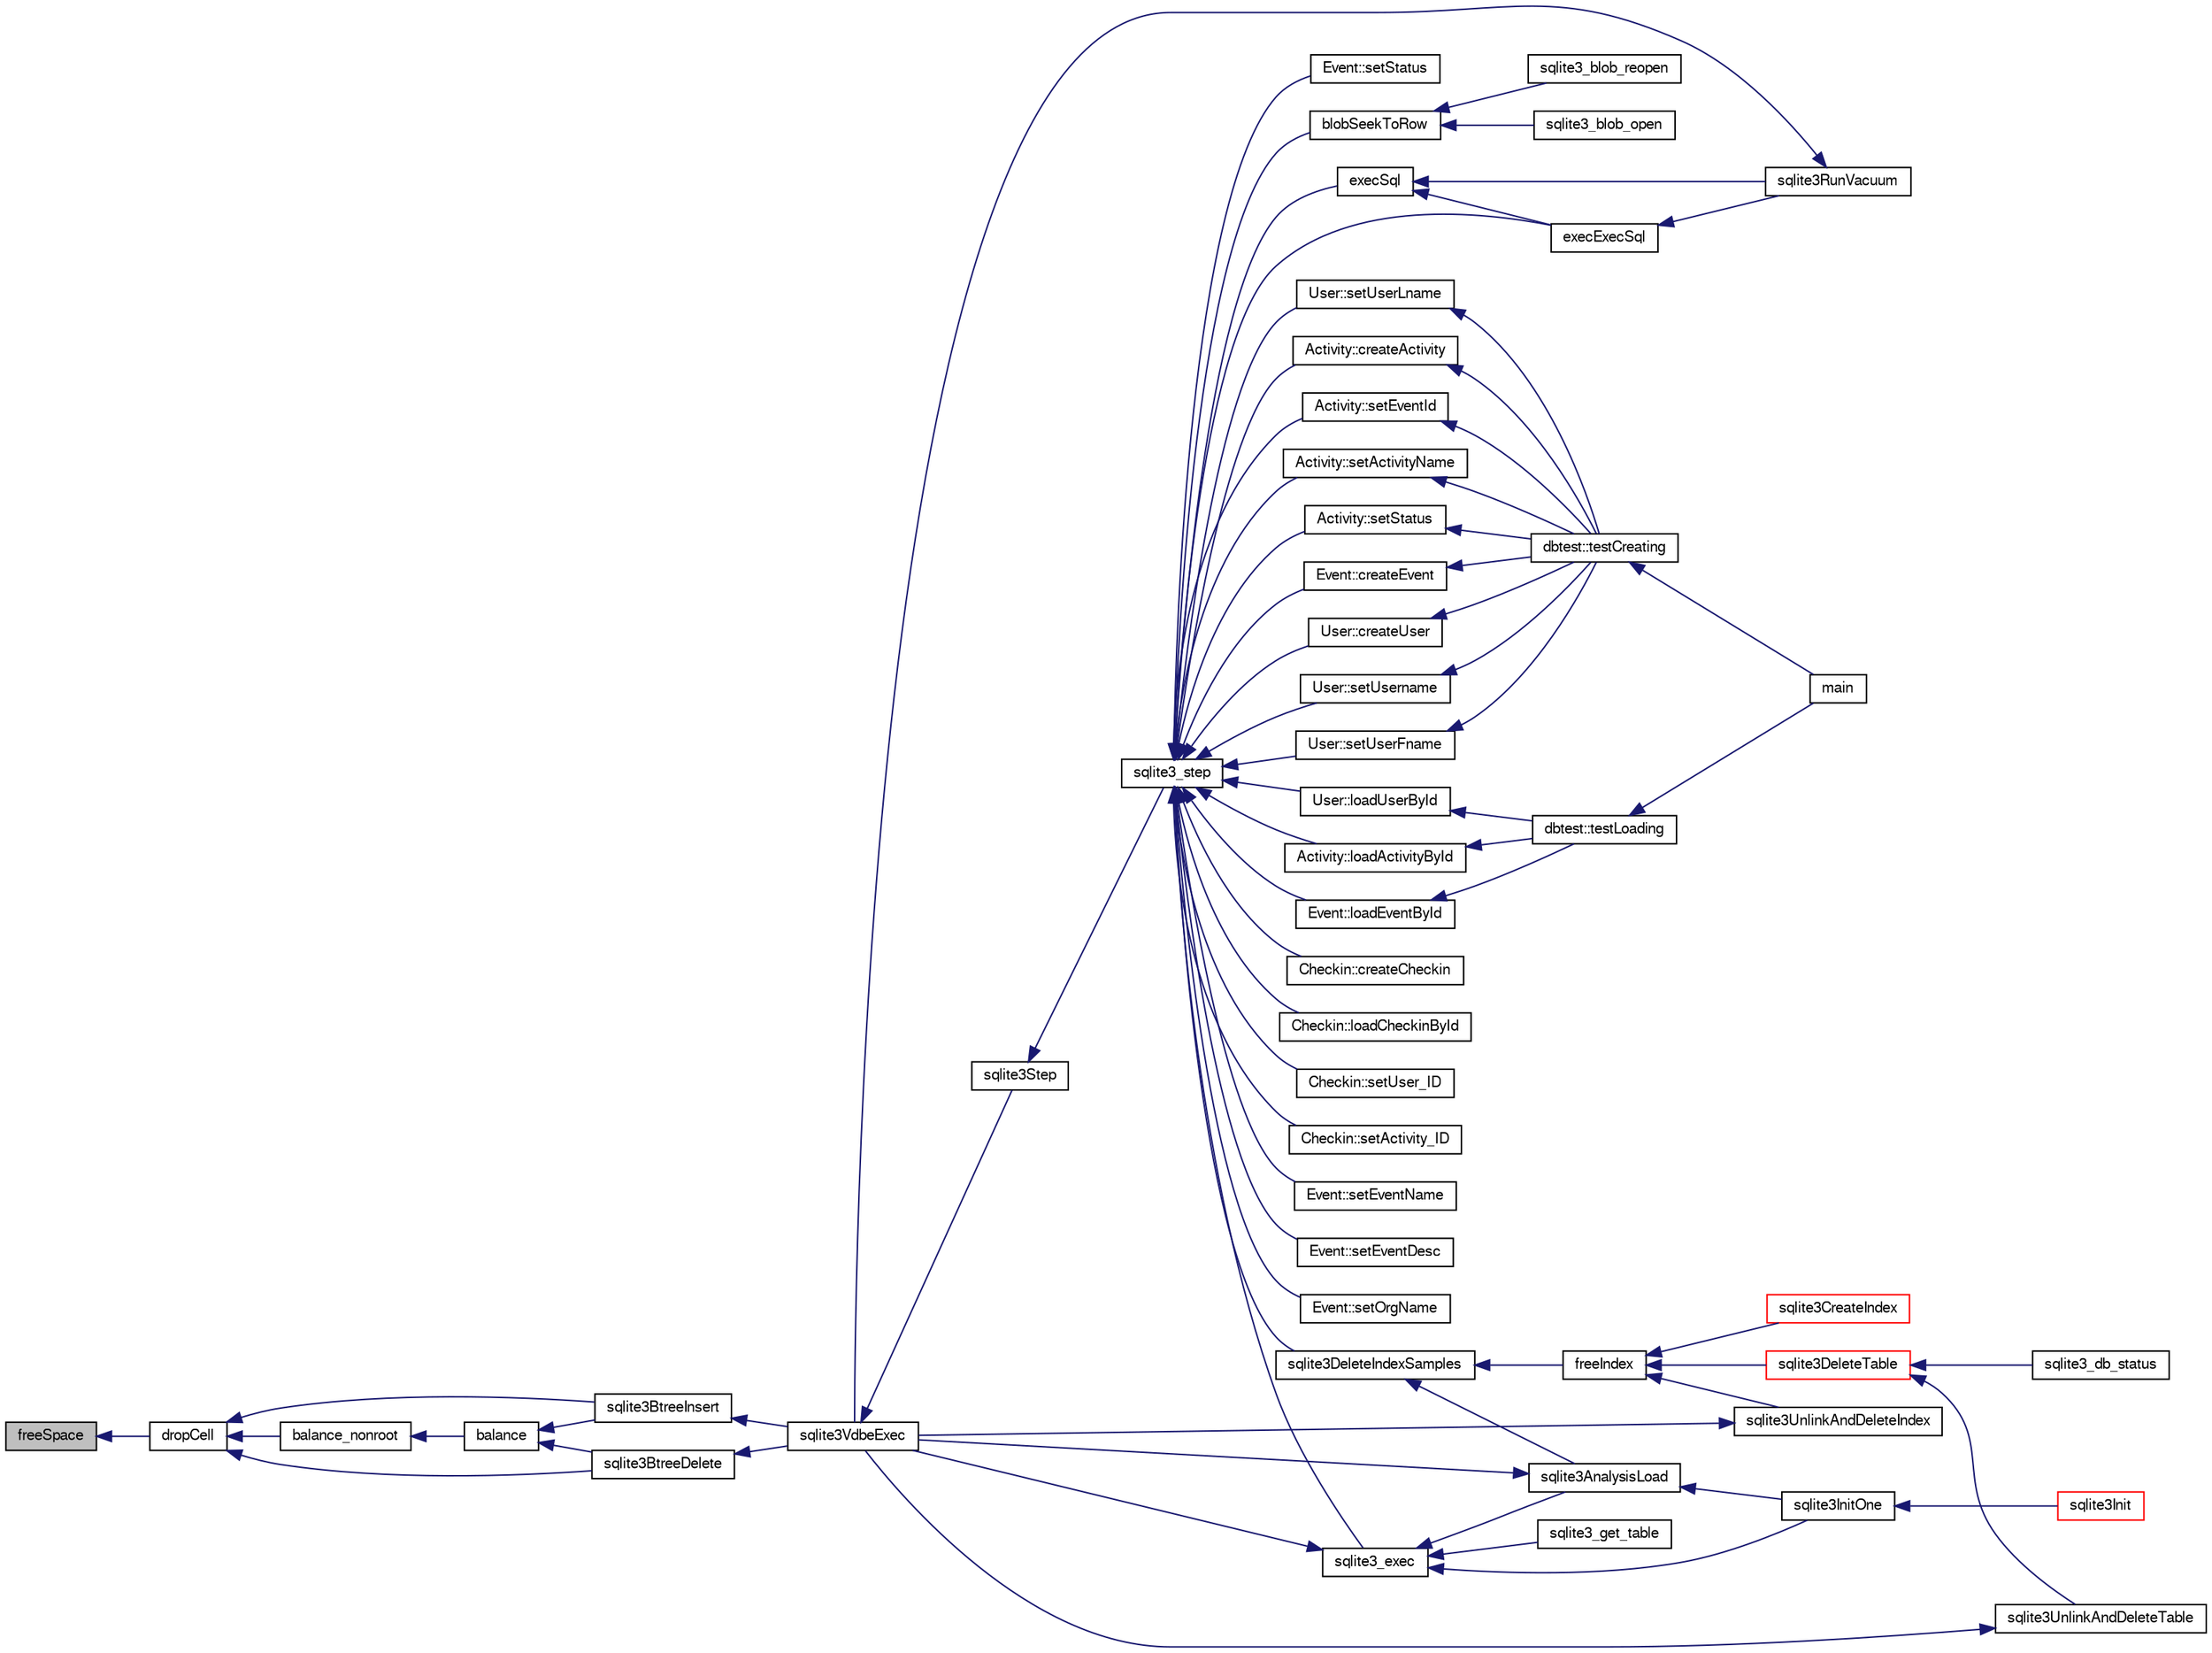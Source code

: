 digraph "freeSpace"
{
  edge [fontname="FreeSans",fontsize="10",labelfontname="FreeSans",labelfontsize="10"];
  node [fontname="FreeSans",fontsize="10",shape=record];
  rankdir="LR";
  Node121605 [label="freeSpace",height=0.2,width=0.4,color="black", fillcolor="grey75", style="filled", fontcolor="black"];
  Node121605 -> Node121606 [dir="back",color="midnightblue",fontsize="10",style="solid",fontname="FreeSans"];
  Node121606 [label="dropCell",height=0.2,width=0.4,color="black", fillcolor="white", style="filled",URL="$sqlite3_8c.html#a46eeeb6aebf363bd16265d696612b852"];
  Node121606 -> Node121607 [dir="back",color="midnightblue",fontsize="10",style="solid",fontname="FreeSans"];
  Node121607 [label="balance_nonroot",height=0.2,width=0.4,color="black", fillcolor="white", style="filled",URL="$sqlite3_8c.html#a513ba5c0beb3462a4b60064469f1539d"];
  Node121607 -> Node121608 [dir="back",color="midnightblue",fontsize="10",style="solid",fontname="FreeSans"];
  Node121608 [label="balance",height=0.2,width=0.4,color="black", fillcolor="white", style="filled",URL="$sqlite3_8c.html#a173f7c872fb68ccd3a20440d640b66c7"];
  Node121608 -> Node121609 [dir="back",color="midnightblue",fontsize="10",style="solid",fontname="FreeSans"];
  Node121609 [label="sqlite3BtreeInsert",height=0.2,width=0.4,color="black", fillcolor="white", style="filled",URL="$sqlite3_8c.html#aa6c6b68ed28d38984e5fa329794d7f02"];
  Node121609 -> Node121610 [dir="back",color="midnightblue",fontsize="10",style="solid",fontname="FreeSans"];
  Node121610 [label="sqlite3VdbeExec",height=0.2,width=0.4,color="black", fillcolor="white", style="filled",URL="$sqlite3_8c.html#a8ce40a614bdc56719c4d642b1e4dfb21"];
  Node121610 -> Node121611 [dir="back",color="midnightblue",fontsize="10",style="solid",fontname="FreeSans"];
  Node121611 [label="sqlite3Step",height=0.2,width=0.4,color="black", fillcolor="white", style="filled",URL="$sqlite3_8c.html#a3f2872e873e2758a4beedad1d5113554"];
  Node121611 -> Node121612 [dir="back",color="midnightblue",fontsize="10",style="solid",fontname="FreeSans"];
  Node121612 [label="sqlite3_step",height=0.2,width=0.4,color="black", fillcolor="white", style="filled",URL="$sqlite3_8h.html#ac1e491ce36b7471eb28387f7d3c74334"];
  Node121612 -> Node121613 [dir="back",color="midnightblue",fontsize="10",style="solid",fontname="FreeSans"];
  Node121613 [label="Activity::createActivity",height=0.2,width=0.4,color="black", fillcolor="white", style="filled",URL="$classActivity.html#a813cc5e52c14ab49b39014c134e3425b"];
  Node121613 -> Node121614 [dir="back",color="midnightblue",fontsize="10",style="solid",fontname="FreeSans"];
  Node121614 [label="dbtest::testCreating",height=0.2,width=0.4,color="black", fillcolor="white", style="filled",URL="$classdbtest.html#a8193e88a7df657069c8a6bd09c8243b7"];
  Node121614 -> Node121615 [dir="back",color="midnightblue",fontsize="10",style="solid",fontname="FreeSans"];
  Node121615 [label="main",height=0.2,width=0.4,color="black", fillcolor="white", style="filled",URL="$test_8cpp.html#ae66f6b31b5ad750f1fe042a706a4e3d4"];
  Node121612 -> Node121616 [dir="back",color="midnightblue",fontsize="10",style="solid",fontname="FreeSans"];
  Node121616 [label="Activity::loadActivityById",height=0.2,width=0.4,color="black", fillcolor="white", style="filled",URL="$classActivity.html#abe4ffb4f08a47212ebf9013259d9e7fd"];
  Node121616 -> Node121617 [dir="back",color="midnightblue",fontsize="10",style="solid",fontname="FreeSans"];
  Node121617 [label="dbtest::testLoading",height=0.2,width=0.4,color="black", fillcolor="white", style="filled",URL="$classdbtest.html#a6f98d82a2c8e2b9040848763504ddae1"];
  Node121617 -> Node121615 [dir="back",color="midnightblue",fontsize="10",style="solid",fontname="FreeSans"];
  Node121612 -> Node121618 [dir="back",color="midnightblue",fontsize="10",style="solid",fontname="FreeSans"];
  Node121618 [label="Activity::setEventId",height=0.2,width=0.4,color="black", fillcolor="white", style="filled",URL="$classActivity.html#adb1d0fd0d08f473e068f0a4086bfa9ca"];
  Node121618 -> Node121614 [dir="back",color="midnightblue",fontsize="10",style="solid",fontname="FreeSans"];
  Node121612 -> Node121619 [dir="back",color="midnightblue",fontsize="10",style="solid",fontname="FreeSans"];
  Node121619 [label="Activity::setActivityName",height=0.2,width=0.4,color="black", fillcolor="white", style="filled",URL="$classActivity.html#a62dc3737b33915a36086f9dd26d16a81"];
  Node121619 -> Node121614 [dir="back",color="midnightblue",fontsize="10",style="solid",fontname="FreeSans"];
  Node121612 -> Node121620 [dir="back",color="midnightblue",fontsize="10",style="solid",fontname="FreeSans"];
  Node121620 [label="Activity::setStatus",height=0.2,width=0.4,color="black", fillcolor="white", style="filled",URL="$classActivity.html#af618135a7738f4d2a7ee147a8ef912ea"];
  Node121620 -> Node121614 [dir="back",color="midnightblue",fontsize="10",style="solid",fontname="FreeSans"];
  Node121612 -> Node121621 [dir="back",color="midnightblue",fontsize="10",style="solid",fontname="FreeSans"];
  Node121621 [label="Checkin::createCheckin",height=0.2,width=0.4,color="black", fillcolor="white", style="filled",URL="$classCheckin.html#a4e40acdf7fff0e607f6de4f24f3a163c"];
  Node121612 -> Node121622 [dir="back",color="midnightblue",fontsize="10",style="solid",fontname="FreeSans"];
  Node121622 [label="Checkin::loadCheckinById",height=0.2,width=0.4,color="black", fillcolor="white", style="filled",URL="$classCheckin.html#a3461f70ea6c68475225f2a07f78a21e0"];
  Node121612 -> Node121623 [dir="back",color="midnightblue",fontsize="10",style="solid",fontname="FreeSans"];
  Node121623 [label="Checkin::setUser_ID",height=0.2,width=0.4,color="black", fillcolor="white", style="filled",URL="$classCheckin.html#a76ab640f4f912876dbebf183db5359c6"];
  Node121612 -> Node121624 [dir="back",color="midnightblue",fontsize="10",style="solid",fontname="FreeSans"];
  Node121624 [label="Checkin::setActivity_ID",height=0.2,width=0.4,color="black", fillcolor="white", style="filled",URL="$classCheckin.html#ab2ff3ec2604ec73a42af25874a00b232"];
  Node121612 -> Node121625 [dir="back",color="midnightblue",fontsize="10",style="solid",fontname="FreeSans"];
  Node121625 [label="Event::createEvent",height=0.2,width=0.4,color="black", fillcolor="white", style="filled",URL="$classEvent.html#a77adb9f4a46ffb32c2d931f0691f5903"];
  Node121625 -> Node121614 [dir="back",color="midnightblue",fontsize="10",style="solid",fontname="FreeSans"];
  Node121612 -> Node121626 [dir="back",color="midnightblue",fontsize="10",style="solid",fontname="FreeSans"];
  Node121626 [label="Event::loadEventById",height=0.2,width=0.4,color="black", fillcolor="white", style="filled",URL="$classEvent.html#afa66cea33f722dbeecb69cc98fdea055"];
  Node121626 -> Node121617 [dir="back",color="midnightblue",fontsize="10",style="solid",fontname="FreeSans"];
  Node121612 -> Node121627 [dir="back",color="midnightblue",fontsize="10",style="solid",fontname="FreeSans"];
  Node121627 [label="Event::setEventName",height=0.2,width=0.4,color="black", fillcolor="white", style="filled",URL="$classEvent.html#a10596b6ca077df05184e30d62b08729d"];
  Node121612 -> Node121628 [dir="back",color="midnightblue",fontsize="10",style="solid",fontname="FreeSans"];
  Node121628 [label="Event::setEventDesc",height=0.2,width=0.4,color="black", fillcolor="white", style="filled",URL="$classEvent.html#ae36b8377dcae792f1c5c4726024c981b"];
  Node121612 -> Node121629 [dir="back",color="midnightblue",fontsize="10",style="solid",fontname="FreeSans"];
  Node121629 [label="Event::setOrgName",height=0.2,width=0.4,color="black", fillcolor="white", style="filled",URL="$classEvent.html#a19aac0f776bd764563a54977656cf680"];
  Node121612 -> Node121630 [dir="back",color="midnightblue",fontsize="10",style="solid",fontname="FreeSans"];
  Node121630 [label="Event::setStatus",height=0.2,width=0.4,color="black", fillcolor="white", style="filled",URL="$classEvent.html#ab0a6b9285af0f4172eb841e2b80f8972"];
  Node121612 -> Node121631 [dir="back",color="midnightblue",fontsize="10",style="solid",fontname="FreeSans"];
  Node121631 [label="blobSeekToRow",height=0.2,width=0.4,color="black", fillcolor="white", style="filled",URL="$sqlite3_8c.html#afff57e13332b98c8a44a7cebe38962ab"];
  Node121631 -> Node121632 [dir="back",color="midnightblue",fontsize="10",style="solid",fontname="FreeSans"];
  Node121632 [label="sqlite3_blob_open",height=0.2,width=0.4,color="black", fillcolor="white", style="filled",URL="$sqlite3_8h.html#adb8ad839a5bdd62a43785132bc7dd518"];
  Node121631 -> Node121633 [dir="back",color="midnightblue",fontsize="10",style="solid",fontname="FreeSans"];
  Node121633 [label="sqlite3_blob_reopen",height=0.2,width=0.4,color="black", fillcolor="white", style="filled",URL="$sqlite3_8h.html#abc77c24fdc0150138490359a94360f7e"];
  Node121612 -> Node121634 [dir="back",color="midnightblue",fontsize="10",style="solid",fontname="FreeSans"];
  Node121634 [label="sqlite3DeleteIndexSamples",height=0.2,width=0.4,color="black", fillcolor="white", style="filled",URL="$sqlite3_8c.html#aaeda0302fbf61397ec009f65bed047ef"];
  Node121634 -> Node121635 [dir="back",color="midnightblue",fontsize="10",style="solid",fontname="FreeSans"];
  Node121635 [label="sqlite3AnalysisLoad",height=0.2,width=0.4,color="black", fillcolor="white", style="filled",URL="$sqlite3_8c.html#a48a2301c27e1d3d68708b9b8761b5a01"];
  Node121635 -> Node121610 [dir="back",color="midnightblue",fontsize="10",style="solid",fontname="FreeSans"];
  Node121635 -> Node121636 [dir="back",color="midnightblue",fontsize="10",style="solid",fontname="FreeSans"];
  Node121636 [label="sqlite3InitOne",height=0.2,width=0.4,color="black", fillcolor="white", style="filled",URL="$sqlite3_8c.html#ac4318b25df65269906b0379251fe9b85"];
  Node121636 -> Node121637 [dir="back",color="midnightblue",fontsize="10",style="solid",fontname="FreeSans"];
  Node121637 [label="sqlite3Init",height=0.2,width=0.4,color="red", fillcolor="white", style="filled",URL="$sqlite3_8c.html#aed74e3dc765631a833f522f425ff5a48"];
  Node121634 -> Node121737 [dir="back",color="midnightblue",fontsize="10",style="solid",fontname="FreeSans"];
  Node121737 [label="freeIndex",height=0.2,width=0.4,color="black", fillcolor="white", style="filled",URL="$sqlite3_8c.html#a00907c99c18d5bcb9d0b38c077146c31"];
  Node121737 -> Node121738 [dir="back",color="midnightblue",fontsize="10",style="solid",fontname="FreeSans"];
  Node121738 [label="sqlite3UnlinkAndDeleteIndex",height=0.2,width=0.4,color="black", fillcolor="white", style="filled",URL="$sqlite3_8c.html#a889f2dcb438c56db37a6d61e9f25e244"];
  Node121738 -> Node121610 [dir="back",color="midnightblue",fontsize="10",style="solid",fontname="FreeSans"];
  Node121737 -> Node121739 [dir="back",color="midnightblue",fontsize="10",style="solid",fontname="FreeSans"];
  Node121739 [label="sqlite3DeleteTable",height=0.2,width=0.4,color="red", fillcolor="white", style="filled",URL="$sqlite3_8c.html#a7fd3d507375a381a3807f92735318973"];
  Node121739 -> Node121740 [dir="back",color="midnightblue",fontsize="10",style="solid",fontname="FreeSans"];
  Node121740 [label="sqlite3_db_status",height=0.2,width=0.4,color="black", fillcolor="white", style="filled",URL="$sqlite3_8h.html#ab64e8333313ee2e44116842711818940"];
  Node121739 -> Node121741 [dir="back",color="midnightblue",fontsize="10",style="solid",fontname="FreeSans"];
  Node121741 [label="sqlite3UnlinkAndDeleteTable",height=0.2,width=0.4,color="black", fillcolor="white", style="filled",URL="$sqlite3_8c.html#a9733677716a49de464f86fff164e9a1b"];
  Node121741 -> Node121610 [dir="back",color="midnightblue",fontsize="10",style="solid",fontname="FreeSans"];
  Node121737 -> Node121649 [dir="back",color="midnightblue",fontsize="10",style="solid",fontname="FreeSans"];
  Node121649 [label="sqlite3CreateIndex",height=0.2,width=0.4,color="red", fillcolor="white", style="filled",URL="$sqlite3_8c.html#a8dbe5e590ab6c58a8c45f34f7c81e825"];
  Node121612 -> Node121803 [dir="back",color="midnightblue",fontsize="10",style="solid",fontname="FreeSans"];
  Node121803 [label="sqlite3_exec",height=0.2,width=0.4,color="black", fillcolor="white", style="filled",URL="$sqlite3_8h.html#a97487ec8150e0bcc8fa392ab8f0e24db"];
  Node121803 -> Node121610 [dir="back",color="midnightblue",fontsize="10",style="solid",fontname="FreeSans"];
  Node121803 -> Node121635 [dir="back",color="midnightblue",fontsize="10",style="solid",fontname="FreeSans"];
  Node121803 -> Node121636 [dir="back",color="midnightblue",fontsize="10",style="solid",fontname="FreeSans"];
  Node121803 -> Node121804 [dir="back",color="midnightblue",fontsize="10",style="solid",fontname="FreeSans"];
  Node121804 [label="sqlite3_get_table",height=0.2,width=0.4,color="black", fillcolor="white", style="filled",URL="$sqlite3_8h.html#a5effeac4e12df57beaa35c5be1f61579"];
  Node121612 -> Node121794 [dir="back",color="midnightblue",fontsize="10",style="solid",fontname="FreeSans"];
  Node121794 [label="execSql",height=0.2,width=0.4,color="black", fillcolor="white", style="filled",URL="$sqlite3_8c.html#a7d16651b98a110662f4c265eff0246cb"];
  Node121794 -> Node121795 [dir="back",color="midnightblue",fontsize="10",style="solid",fontname="FreeSans"];
  Node121795 [label="execExecSql",height=0.2,width=0.4,color="black", fillcolor="white", style="filled",URL="$sqlite3_8c.html#ac1be09a6c047f21133d16378d301e0d4"];
  Node121795 -> Node121796 [dir="back",color="midnightblue",fontsize="10",style="solid",fontname="FreeSans"];
  Node121796 [label="sqlite3RunVacuum",height=0.2,width=0.4,color="black", fillcolor="white", style="filled",URL="$sqlite3_8c.html#a5e83ddc7b3e7e8e79ad5d1fc92de1d2f"];
  Node121796 -> Node121610 [dir="back",color="midnightblue",fontsize="10",style="solid",fontname="FreeSans"];
  Node121794 -> Node121796 [dir="back",color="midnightblue",fontsize="10",style="solid",fontname="FreeSans"];
  Node121612 -> Node121795 [dir="back",color="midnightblue",fontsize="10",style="solid",fontname="FreeSans"];
  Node121612 -> Node121797 [dir="back",color="midnightblue",fontsize="10",style="solid",fontname="FreeSans"];
  Node121797 [label="User::createUser",height=0.2,width=0.4,color="black", fillcolor="white", style="filled",URL="$classUser.html#a22ed673939e8cc0a136130b809bba513"];
  Node121797 -> Node121614 [dir="back",color="midnightblue",fontsize="10",style="solid",fontname="FreeSans"];
  Node121612 -> Node121798 [dir="back",color="midnightblue",fontsize="10",style="solid",fontname="FreeSans"];
  Node121798 [label="User::loadUserById",height=0.2,width=0.4,color="black", fillcolor="white", style="filled",URL="$classUser.html#a863377665b7fb83c5547dcf9727f5092"];
  Node121798 -> Node121617 [dir="back",color="midnightblue",fontsize="10",style="solid",fontname="FreeSans"];
  Node121612 -> Node121799 [dir="back",color="midnightblue",fontsize="10",style="solid",fontname="FreeSans"];
  Node121799 [label="User::setUsername",height=0.2,width=0.4,color="black", fillcolor="white", style="filled",URL="$classUser.html#aa0497022a136cb78de785b0a39ae60b1"];
  Node121799 -> Node121614 [dir="back",color="midnightblue",fontsize="10",style="solid",fontname="FreeSans"];
  Node121612 -> Node121800 [dir="back",color="midnightblue",fontsize="10",style="solid",fontname="FreeSans"];
  Node121800 [label="User::setUserFname",height=0.2,width=0.4,color="black", fillcolor="white", style="filled",URL="$classUser.html#a72657eb55cd0ca437b4841a43f19912f"];
  Node121800 -> Node121614 [dir="back",color="midnightblue",fontsize="10",style="solid",fontname="FreeSans"];
  Node121612 -> Node121801 [dir="back",color="midnightblue",fontsize="10",style="solid",fontname="FreeSans"];
  Node121801 [label="User::setUserLname",height=0.2,width=0.4,color="black", fillcolor="white", style="filled",URL="$classUser.html#aa25973387e5afe1aa6f60dd6545e33b5"];
  Node121801 -> Node121614 [dir="back",color="midnightblue",fontsize="10",style="solid",fontname="FreeSans"];
  Node121608 -> Node121871 [dir="back",color="midnightblue",fontsize="10",style="solid",fontname="FreeSans"];
  Node121871 [label="sqlite3BtreeDelete",height=0.2,width=0.4,color="black", fillcolor="white", style="filled",URL="$sqlite3_8c.html#a65c40cd7ec987dbd25392a180f388fe7"];
  Node121871 -> Node121610 [dir="back",color="midnightblue",fontsize="10",style="solid",fontname="FreeSans"];
  Node121606 -> Node121609 [dir="back",color="midnightblue",fontsize="10",style="solid",fontname="FreeSans"];
  Node121606 -> Node121871 [dir="back",color="midnightblue",fontsize="10",style="solid",fontname="FreeSans"];
}
